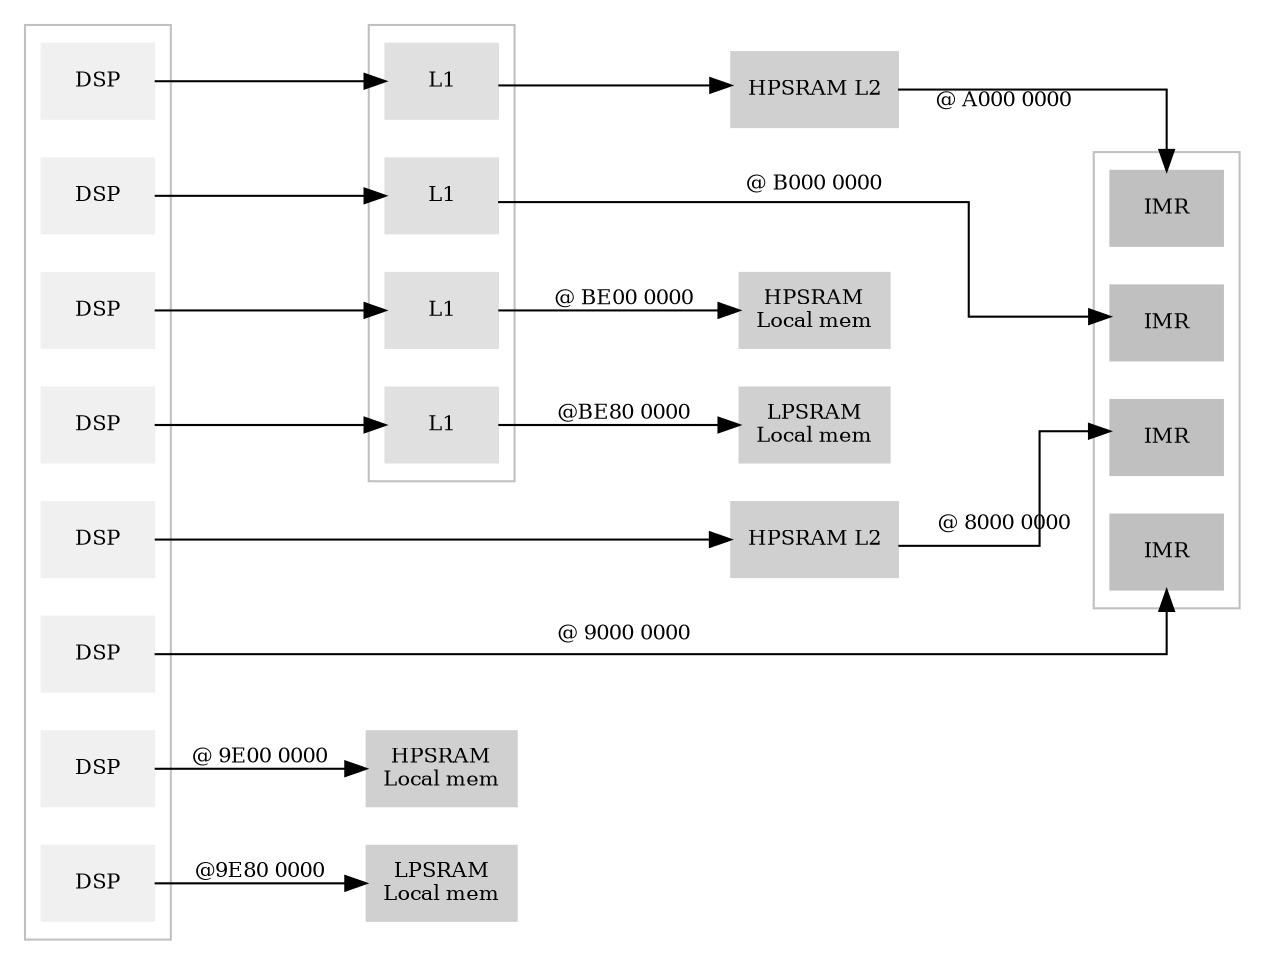 digraph G {
  node [fontsize=10, shape="record"]
  edge [fontsize=10]
  rankdir=LR
  splines=ortho

  subgraph clusterDsp { fontsize=10 color=grey
    dsp_1 [label="DSP" style=filled color="#f0f0f0"]
    dsp_2 [label="DSP" style=filled color="#f0f0f0"]
    dsp_3 [label="DSP" style=filled color="#f0f0f0"]
    dsp_4 [label="DSP" style=filled color="#f0f0f0"]
    dsp_5 [label="DSP" style=filled color="#f0f0f0"]
    dsp_6 [label="DSP" style=filled color="#f0f0f0"]
    dsp_7 [label="DSP" style=filled color="#f0f0f0"]
    dsp_8 [label="DSP" style=filled color="#f0f0f0"]
  }

  subgraph clusterL1 { fontsize=10 color=grey
    l1_1 [label="L1" style=filled color="#e0e0e0"]
    l1_2 [label="L1" style=filled color="#e0e0e0"]
    l1_5 [label="L1" style=filled color="#e0e0e0"]
    l1_7 [label="L1" style=filled color="#e0e0e0"]
  }

    hpsram_l2_1 [label="HPSRAM L2" style=filled color="#d0d0d0"]
    hpsram_l2_3 [label="HPSRAM L2" style=filled color="#d0d0d0"]
    hpsram_local_5 [label="HPSRAM\nLocal mem" style=filled color="#d0d0d0"]
    hpsram_local_6 [label="HPSRAM\nLocal mem" style=filled color="#d0d0d0"]

    lpsram_local_7 [label="LPSRAM\nLocal mem" style=filled color="#d0d0d0"]
    lpsram_local_8 [label="LPSRAM\nLocal mem" style=filled color="#d0d0d0"]

  subgraph clusterImr { fontsize=10 color=grey
    imr_1 [label="IMR" style=filled color="#c0c0c0"]
    imr_2 [label="IMR" style=filled color="#c0c0c0"]
    imr_4 [label="IMR" style=filled color="#c0c0c0"]
    imr_3 [label="IMR" style=filled color="#c0c0c0"]
  }

  /* L1 -> L2 -> IMR */
  dsp_1 -> l1_1 -> hpsram_l2_1
  hpsram_l2_1 -> imr_1 [label="@ A000 0000"]

  /* L1 -> IMR */
  dsp_2 -> l1_2
  l1_2 -> imr_2 [label="@ B000 0000"]

  /* L2 -> IMR */
  dsp_3 -> hpsram_l2_3
  hpsram_l2_3 -> imr_3 [label="@ 8000 0000"]

  /* -> IMR */
  dsp_4 -> imr_4 [label="@ 9000 0000"]

  /* DSP -> L1 -> HPSRAM */
  dsp_5 -> l1_5
  l1_5 -> hpsram_local_5 [label="@ BE00 0000"]

  /* DSP -> HPSRAM */
  dsp_6 -> hpsram_local_6 [label="@ 9E00 0000"]

  /* DSP -> L1 -> LPSRAM */
  dsp_7 -> l1_7
  l1_7 -> lpsram_local_7 [label = "@BE80 0000"]

  /* DSP -> LPSRAM */
  dsp_8 -> lpsram_local_8 [label = "@9E80 0000"]
}
